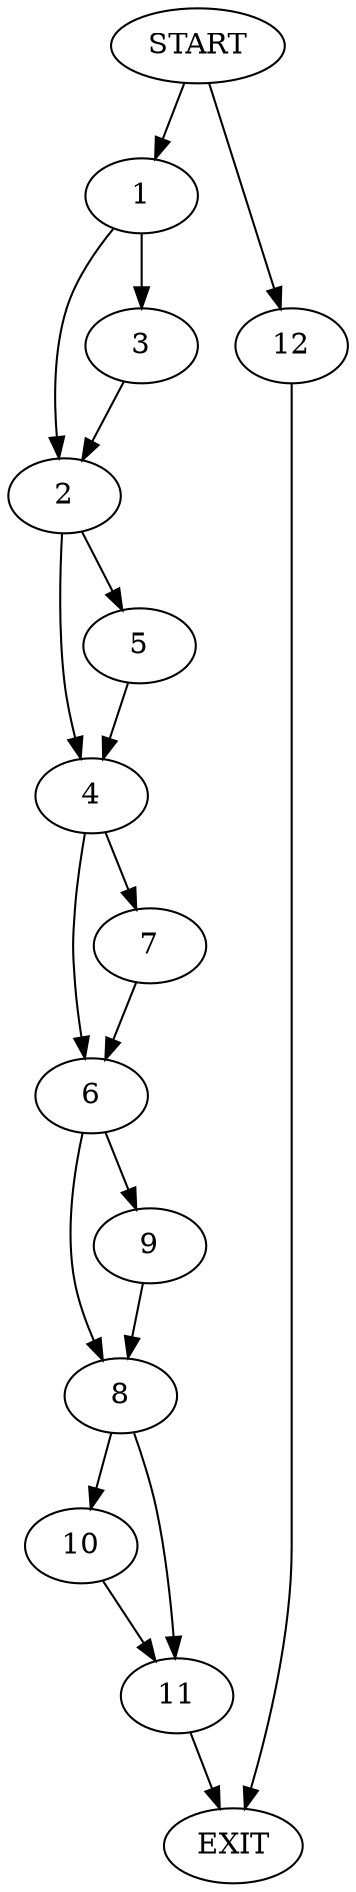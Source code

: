 digraph {
0 [label="START"]
13 [label="EXIT"]
0 -> 1
1 -> 2
1 -> 3
2 -> 4
2 -> 5
3 -> 2
4 -> 6
4 -> 7
5 -> 4
7 -> 6
6 -> 8
6 -> 9
8 -> 10
8 -> 11
9 -> 8
11 -> 13
10 -> 11
0 -> 12
12 -> 13
}
